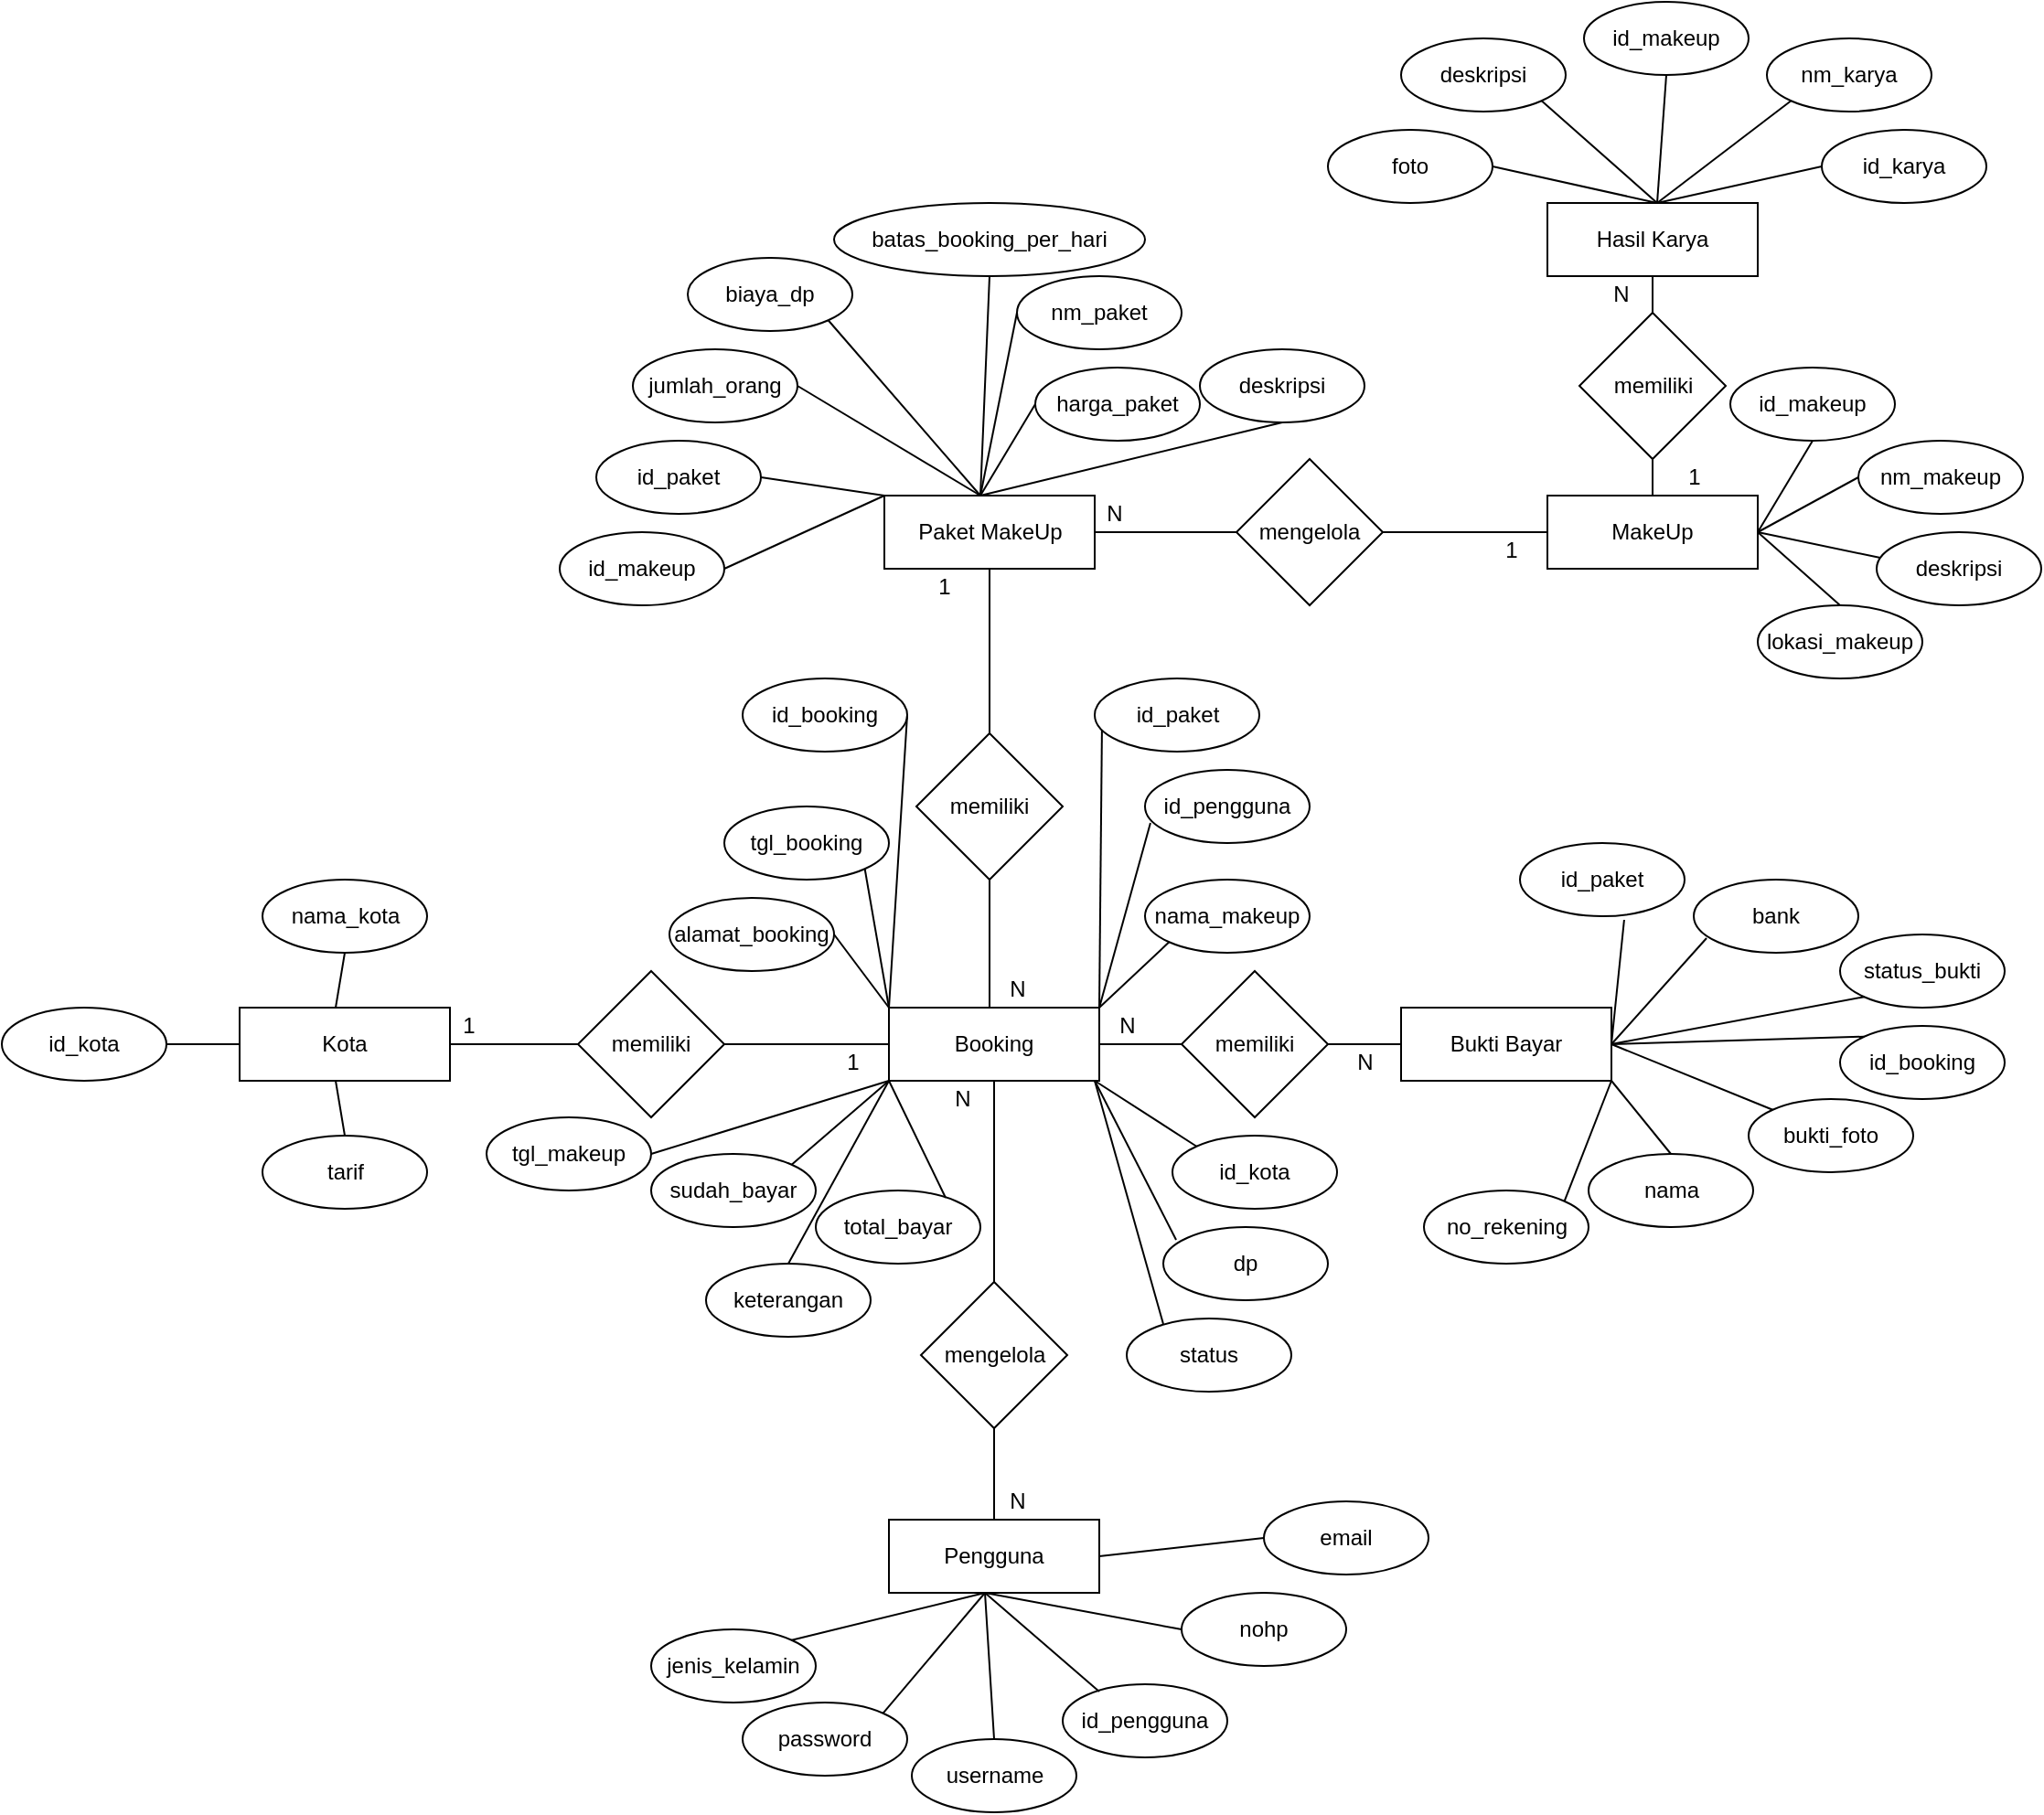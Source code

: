 <mxfile version="13.7.5" type="device"><diagram id="VYPRoS8NJ1x7LOCcrPBp" name="Page-1"><mxGraphModel dx="2272" dy="1930" grid="1" gridSize="10" guides="1" tooltips="1" connect="1" arrows="1" fold="1" page="1" pageScale="1" pageWidth="850" pageHeight="1100" math="0" shadow="0"><root><mxCell id="0"/><mxCell id="1" parent="0"/><mxCell id="ormYUMQunf3b5eI5ujfn-1" value="Pengguna" style="whiteSpace=wrap;html=1;" parent="1" vertex="1"><mxGeometry x="240" y="440" width="115" height="40" as="geometry"/></mxCell><mxCell id="ormYUMQunf3b5eI5ujfn-2" value="Booking" style="whiteSpace=wrap;html=1;" parent="1" vertex="1"><mxGeometry x="240" y="160" width="115" height="40" as="geometry"/></mxCell><mxCell id="ormYUMQunf3b5eI5ujfn-4" value="Paket MakeUp" style="whiteSpace=wrap;html=1;" parent="1" vertex="1"><mxGeometry x="237.5" y="-120" width="115" height="40" as="geometry"/></mxCell><mxCell id="ormYUMQunf3b5eI5ujfn-5" value="MakeUp" style="whiteSpace=wrap;html=1;" parent="1" vertex="1"><mxGeometry x="600" y="-120" width="115" height="40" as="geometry"/></mxCell><mxCell id="ormYUMQunf3b5eI5ujfn-7" value="Bukti Bayar" style="whiteSpace=wrap;html=1;" parent="1" vertex="1"><mxGeometry x="520" y="160" width="115" height="40" as="geometry"/></mxCell><mxCell id="ormYUMQunf3b5eI5ujfn-8" value="Hasil Karya" style="whiteSpace=wrap;html=1;" parent="1" vertex="1"><mxGeometry x="600" y="-280" width="115" height="40" as="geometry"/></mxCell><mxCell id="ormYUMQunf3b5eI5ujfn-9" value="Kota" style="whiteSpace=wrap;html=1;" parent="1" vertex="1"><mxGeometry x="-115" y="160" width="115" height="40" as="geometry"/></mxCell><mxCell id="ormYUMQunf3b5eI5ujfn-10" value="id_kota" style="ellipse;whiteSpace=wrap;html=1;" parent="1" vertex="1"><mxGeometry x="-245" y="160" width="90" height="40" as="geometry"/></mxCell><mxCell id="ormYUMQunf3b5eI5ujfn-11" value="nama_kota" style="ellipse;whiteSpace=wrap;html=1;" parent="1" vertex="1"><mxGeometry x="-102.5" y="90" width="90" height="40" as="geometry"/></mxCell><mxCell id="ormYUMQunf3b5eI5ujfn-12" value="tarif" style="ellipse;whiteSpace=wrap;html=1;" parent="1" vertex="1"><mxGeometry x="-102.5" y="230" width="90" height="40" as="geometry"/></mxCell><mxCell id="ormYUMQunf3b5eI5ujfn-13" value="id_booking" style="ellipse;whiteSpace=wrap;html=1;" parent="1" vertex="1"><mxGeometry x="160" y="-20" width="90" height="40" as="geometry"/></mxCell><mxCell id="ormYUMQunf3b5eI5ujfn-14" value="id_pengguna" style="ellipse;whiteSpace=wrap;html=1;" parent="1" vertex="1"><mxGeometry x="380" y="30" width="90" height="40" as="geometry"/></mxCell><mxCell id="ormYUMQunf3b5eI5ujfn-15" value="id_paket" style="ellipse;whiteSpace=wrap;html=1;" parent="1" vertex="1"><mxGeometry x="352.5" y="-20" width="90" height="40" as="geometry"/></mxCell><mxCell id="ormYUMQunf3b5eI5ujfn-16" value="tgl_booking" style="ellipse;whiteSpace=wrap;html=1;" parent="1" vertex="1"><mxGeometry x="150" y="50" width="90" height="40" as="geometry"/></mxCell><mxCell id="ormYUMQunf3b5eI5ujfn-17" value="tgl_makeup" style="ellipse;whiteSpace=wrap;html=1;" parent="1" vertex="1"><mxGeometry x="20" y="220" width="90" height="40" as="geometry"/></mxCell><mxCell id="ormYUMQunf3b5eI5ujfn-18" value="nama_makeup" style="ellipse;whiteSpace=wrap;html=1;" parent="1" vertex="1"><mxGeometry x="380" y="90" width="90" height="40" as="geometry"/></mxCell><mxCell id="ormYUMQunf3b5eI5ujfn-19" value="alamat_booking" style="ellipse;whiteSpace=wrap;html=1;" parent="1" vertex="1"><mxGeometry x="120" y="100" width="90" height="40" as="geometry"/></mxCell><mxCell id="ormYUMQunf3b5eI5ujfn-20" value="id_kota" style="ellipse;whiteSpace=wrap;html=1;" parent="1" vertex="1"><mxGeometry x="395" y="230" width="90" height="40" as="geometry"/></mxCell><mxCell id="ormYUMQunf3b5eI5ujfn-21" value="status" style="ellipse;whiteSpace=wrap;html=1;" parent="1" vertex="1"><mxGeometry x="370" y="330" width="90" height="40" as="geometry"/></mxCell><mxCell id="ormYUMQunf3b5eI5ujfn-24" value="keterangan" style="ellipse;whiteSpace=wrap;html=1;" parent="1" vertex="1"><mxGeometry x="140" y="300" width="90" height="40" as="geometry"/></mxCell><mxCell id="ormYUMQunf3b5eI5ujfn-25" value="total_bayar" style="ellipse;whiteSpace=wrap;html=1;" parent="1" vertex="1"><mxGeometry x="200" y="260" width="90" height="40" as="geometry"/></mxCell><mxCell id="ormYUMQunf3b5eI5ujfn-26" value="dp" style="ellipse;whiteSpace=wrap;html=1;" parent="1" vertex="1"><mxGeometry x="390" y="280" width="90" height="40" as="geometry"/></mxCell><mxCell id="ormYUMQunf3b5eI5ujfn-31" value="sudah_bayar" style="ellipse;whiteSpace=wrap;html=1;" parent="1" vertex="1"><mxGeometry x="110" y="240" width="90" height="40" as="geometry"/></mxCell><mxCell id="ormYUMQunf3b5eI5ujfn-32" value="id_paket" style="ellipse;whiteSpace=wrap;html=1;" parent="1" vertex="1"><mxGeometry x="585" y="70" width="90" height="40" as="geometry"/></mxCell><mxCell id="ormYUMQunf3b5eI5ujfn-33" value="id_booking" style="ellipse;whiteSpace=wrap;html=1;" parent="1" vertex="1"><mxGeometry x="760" y="170" width="90" height="40" as="geometry"/></mxCell><mxCell id="ormYUMQunf3b5eI5ujfn-34" value="nama" style="ellipse;whiteSpace=wrap;html=1;" parent="1" vertex="1"><mxGeometry x="622.5" y="240" width="90" height="40" as="geometry"/></mxCell><mxCell id="ormYUMQunf3b5eI5ujfn-35" value="no_rekening" style="ellipse;whiteSpace=wrap;html=1;" parent="1" vertex="1"><mxGeometry x="532.5" y="260" width="90" height="40" as="geometry"/></mxCell><mxCell id="ormYUMQunf3b5eI5ujfn-36" value="bank" style="ellipse;whiteSpace=wrap;html=1;" parent="1" vertex="1"><mxGeometry x="680" y="90" width="90" height="40" as="geometry"/></mxCell><mxCell id="ormYUMQunf3b5eI5ujfn-37" value="status_bukti" style="ellipse;whiteSpace=wrap;html=1;" parent="1" vertex="1"><mxGeometry x="760" y="120" width="90" height="40" as="geometry"/></mxCell><mxCell id="ormYUMQunf3b5eI5ujfn-38" value="bukti_foto" style="ellipse;whiteSpace=wrap;html=1;" parent="1" vertex="1"><mxGeometry x="710" y="210" width="90" height="40" as="geometry"/></mxCell><mxCell id="ormYUMQunf3b5eI5ujfn-39" value="id_karya" style="ellipse;whiteSpace=wrap;html=1;" parent="1" vertex="1"><mxGeometry x="750" y="-320" width="90" height="40" as="geometry"/></mxCell><mxCell id="ormYUMQunf3b5eI5ujfn-40" value="nm_karya" style="ellipse;whiteSpace=wrap;html=1;" parent="1" vertex="1"><mxGeometry x="720" y="-370" width="90" height="40" as="geometry"/></mxCell><mxCell id="ormYUMQunf3b5eI5ujfn-41" value="deskripsi" style="ellipse;whiteSpace=wrap;html=1;" parent="1" vertex="1"><mxGeometry x="520" y="-370" width="90" height="40" as="geometry"/></mxCell><mxCell id="ormYUMQunf3b5eI5ujfn-42" value="foto" style="ellipse;whiteSpace=wrap;html=1;" parent="1" vertex="1"><mxGeometry x="480" y="-320" width="90" height="40" as="geometry"/></mxCell><mxCell id="ormYUMQunf3b5eI5ujfn-43" value="id_makeup" style="ellipse;whiteSpace=wrap;html=1;" parent="1" vertex="1"><mxGeometry x="620" y="-390" width="90" height="40" as="geometry"/></mxCell><mxCell id="ormYUMQunf3b5eI5ujfn-47" value="id_makeup" style="ellipse;whiteSpace=wrap;html=1;" parent="1" vertex="1"><mxGeometry x="700" y="-190" width="90" height="40" as="geometry"/></mxCell><mxCell id="ormYUMQunf3b5eI5ujfn-48" value="nm_makeup" style="ellipse;whiteSpace=wrap;html=1;" parent="1" vertex="1"><mxGeometry x="770" y="-150" width="90" height="40" as="geometry"/></mxCell><mxCell id="ormYUMQunf3b5eI5ujfn-49" value="deskripsi" style="ellipse;whiteSpace=wrap;html=1;" parent="1" vertex="1"><mxGeometry x="780" y="-100" width="90" height="40" as="geometry"/></mxCell><mxCell id="ormYUMQunf3b5eI5ujfn-50" value="lokasi_makeup" style="ellipse;whiteSpace=wrap;html=1;" parent="1" vertex="1"><mxGeometry x="715" y="-60" width="90" height="40" as="geometry"/></mxCell><mxCell id="ormYUMQunf3b5eI5ujfn-51" value="id_makeup" style="ellipse;whiteSpace=wrap;html=1;" parent="1" vertex="1"><mxGeometry x="60" y="-100" width="90" height="40" as="geometry"/></mxCell><mxCell id="ormYUMQunf3b5eI5ujfn-52" value="id_paket" style="ellipse;whiteSpace=wrap;html=1;" parent="1" vertex="1"><mxGeometry x="80" y="-150" width="90" height="40" as="geometry"/></mxCell><mxCell id="ormYUMQunf3b5eI5ujfn-53" value="nm_paket" style="ellipse;whiteSpace=wrap;html=1;" parent="1" vertex="1"><mxGeometry x="310" y="-240" width="90" height="40" as="geometry"/></mxCell><mxCell id="ormYUMQunf3b5eI5ujfn-54" value="harga_paket" style="ellipse;whiteSpace=wrap;html=1;" parent="1" vertex="1"><mxGeometry x="320" y="-190" width="90" height="40" as="geometry"/></mxCell><mxCell id="ormYUMQunf3b5eI5ujfn-55" value="deskripsi" style="ellipse;whiteSpace=wrap;html=1;" parent="1" vertex="1"><mxGeometry x="410" y="-200" width="90" height="40" as="geometry"/></mxCell><mxCell id="ormYUMQunf3b5eI5ujfn-56" value="batas_booking_per_hari" style="ellipse;whiteSpace=wrap;html=1;" parent="1" vertex="1"><mxGeometry x="210" y="-280" width="170" height="40" as="geometry"/></mxCell><mxCell id="ormYUMQunf3b5eI5ujfn-57" value="biaya_dp" style="ellipse;whiteSpace=wrap;html=1;" parent="1" vertex="1"><mxGeometry x="130" y="-250" width="90" height="40" as="geometry"/></mxCell><mxCell id="ormYUMQunf3b5eI5ujfn-59" value="jumlah_orang" style="ellipse;whiteSpace=wrap;html=1;" parent="1" vertex="1"><mxGeometry x="100" y="-200" width="90" height="40" as="geometry"/></mxCell><mxCell id="ormYUMQunf3b5eI5ujfn-60" value="id_pengguna" style="ellipse;whiteSpace=wrap;html=1;" parent="1" vertex="1"><mxGeometry x="335" y="530" width="90" height="40" as="geometry"/></mxCell><mxCell id="ormYUMQunf3b5eI5ujfn-61" value="username" style="ellipse;whiteSpace=wrap;html=1;" parent="1" vertex="1"><mxGeometry x="252.5" y="560" width="90" height="40" as="geometry"/></mxCell><mxCell id="ormYUMQunf3b5eI5ujfn-63" value="password" style="ellipse;whiteSpace=wrap;html=1;" parent="1" vertex="1"><mxGeometry x="160" y="540" width="90" height="40" as="geometry"/></mxCell><mxCell id="ormYUMQunf3b5eI5ujfn-64" value="jenis_kelamin" style="ellipse;whiteSpace=wrap;html=1;" parent="1" vertex="1"><mxGeometry x="110" y="500" width="90" height="40" as="geometry"/></mxCell><mxCell id="ormYUMQunf3b5eI5ujfn-65" value="email" style="ellipse;whiteSpace=wrap;html=1;" parent="1" vertex="1"><mxGeometry x="445" y="430" width="90" height="40" as="geometry"/></mxCell><mxCell id="ormYUMQunf3b5eI5ujfn-66" value="nohp" style="ellipse;whiteSpace=wrap;html=1;" parent="1" vertex="1"><mxGeometry x="400" y="480" width="90" height="40" as="geometry"/></mxCell><mxCell id="je4OdULmY3UV7UyE161Y-1" value="" style="endArrow=none;html=1;entryX=0;entryY=0.5;entryDx=0;entryDy=0;exitX=1;exitY=0.5;exitDx=0;exitDy=0;" parent="1" source="ormYUMQunf3b5eI5ujfn-9" target="ormYUMQunf3b5eI5ujfn-2" edge="1"><mxGeometry width="50" height="50" relative="1" as="geometry"><mxPoint x="140" y="200" as="sourcePoint"/><mxPoint x="190" y="150" as="targetPoint"/></mxGeometry></mxCell><mxCell id="je4OdULmY3UV7UyE161Y-3" value="" style="endArrow=none;html=1;entryX=0.5;entryY=1;entryDx=0;entryDy=0;" parent="1" target="ormYUMQunf3b5eI5ujfn-4" edge="1"><mxGeometry width="50" height="50" relative="1" as="geometry"><mxPoint x="295" y="160" as="sourcePoint"/><mxPoint x="340" y="110" as="targetPoint"/></mxGeometry></mxCell><mxCell id="je4OdULmY3UV7UyE161Y-4" value="" style="endArrow=none;html=1;entryX=0;entryY=0.5;entryDx=0;entryDy=0;exitX=1;exitY=0.5;exitDx=0;exitDy=0;" parent="1" source="-c_9eSzKfTVPcemxY_Pt-3" target="ormYUMQunf3b5eI5ujfn-7" edge="1"><mxGeometry width="50" height="50" relative="1" as="geometry"><mxPoint x="355" y="190" as="sourcePoint"/><mxPoint x="405" y="140" as="targetPoint"/></mxGeometry></mxCell><mxCell id="je4OdULmY3UV7UyE161Y-5" value="" style="endArrow=none;html=1;entryX=0;entryY=0.5;entryDx=0;entryDy=0;" parent="1" target="ormYUMQunf3b5eI5ujfn-5" edge="1"><mxGeometry width="50" height="50" relative="1" as="geometry"><mxPoint x="352.5" y="-100" as="sourcePoint"/><mxPoint x="402.5" y="-150" as="targetPoint"/></mxGeometry></mxCell><mxCell id="je4OdULmY3UV7UyE161Y-6" value="" style="endArrow=none;html=1;entryX=0.5;entryY=1;entryDx=0;entryDy=0;exitX=0.5;exitY=0;exitDx=0;exitDy=0;" parent="1" source="ormYUMQunf3b5eI5ujfn-1" target="ormYUMQunf3b5eI5ujfn-2" edge="1"><mxGeometry width="50" height="50" relative="1" as="geometry"><mxPoint x="292.5" y="480" as="sourcePoint"/><mxPoint x="342.5" y="430" as="targetPoint"/></mxGeometry></mxCell><mxCell id="je4OdULmY3UV7UyE161Y-7" value="" style="endArrow=none;html=1;entryX=0.5;entryY=1;entryDx=0;entryDy=0;exitX=0.5;exitY=0;exitDx=0;exitDy=0;" parent="1" source="-c_9eSzKfTVPcemxY_Pt-7" target="ormYUMQunf3b5eI5ujfn-8" edge="1"><mxGeometry width="50" height="50" relative="1" as="geometry"><mxPoint x="662.5" y="-120" as="sourcePoint"/><mxPoint x="712.5" y="-170" as="targetPoint"/></mxGeometry></mxCell><mxCell id="je4OdULmY3UV7UyE161Y-8" value="" style="endArrow=none;html=1;entryX=0.5;entryY=1;entryDx=0;entryDy=0;" parent="1" target="ormYUMQunf3b5eI5ujfn-11" edge="1"><mxGeometry width="50" height="50" relative="1" as="geometry"><mxPoint x="-62.5" y="160" as="sourcePoint"/><mxPoint x="-12.5" y="110" as="targetPoint"/></mxGeometry></mxCell><mxCell id="je4OdULmY3UV7UyE161Y-9" value="" style="endArrow=none;html=1;entryX=1;entryY=0.5;entryDx=0;entryDy=0;" parent="1" target="ormYUMQunf3b5eI5ujfn-10" edge="1"><mxGeometry width="50" height="50" relative="1" as="geometry"><mxPoint x="-115" y="180" as="sourcePoint"/><mxPoint x="-65" y="130" as="targetPoint"/></mxGeometry></mxCell><mxCell id="je4OdULmY3UV7UyE161Y-10" value="" style="endArrow=none;html=1;entryX=0.5;entryY=0;entryDx=0;entryDy=0;" parent="1" target="ormYUMQunf3b5eI5ujfn-12" edge="1"><mxGeometry width="50" height="50" relative="1" as="geometry"><mxPoint x="-62.5" y="200" as="sourcePoint"/><mxPoint x="-65" y="220" as="targetPoint"/></mxGeometry></mxCell><mxCell id="je4OdULmY3UV7UyE161Y-11" value="" style="endArrow=none;html=1;entryX=1;entryY=0.5;entryDx=0;entryDy=0;" parent="1" target="ormYUMQunf3b5eI5ujfn-19" edge="1"><mxGeometry width="50" height="50" relative="1" as="geometry"><mxPoint x="240" y="160" as="sourcePoint"/><mxPoint x="290" y="110" as="targetPoint"/></mxGeometry></mxCell><mxCell id="je4OdULmY3UV7UyE161Y-12" value="" style="endArrow=none;html=1;entryX=1;entryY=1;entryDx=0;entryDy=0;" parent="1" target="ormYUMQunf3b5eI5ujfn-16" edge="1"><mxGeometry width="50" height="50" relative="1" as="geometry"><mxPoint x="240" y="160" as="sourcePoint"/><mxPoint x="210" y="120" as="targetPoint"/></mxGeometry></mxCell><mxCell id="je4OdULmY3UV7UyE161Y-13" value="" style="endArrow=none;html=1;entryX=1;entryY=0.5;entryDx=0;entryDy=0;" parent="1" target="ormYUMQunf3b5eI5ujfn-13" edge="1"><mxGeometry width="50" height="50" relative="1" as="geometry"><mxPoint x="240" y="160" as="sourcePoint"/><mxPoint x="226.82" y="84.142" as="targetPoint"/></mxGeometry></mxCell><mxCell id="je4OdULmY3UV7UyE161Y-14" value="" style="endArrow=none;html=1;entryX=0;entryY=1;entryDx=0;entryDy=0;" parent="1" target="ormYUMQunf3b5eI5ujfn-18" edge="1"><mxGeometry width="50" height="50" relative="1" as="geometry"><mxPoint x="355" y="160" as="sourcePoint"/><mxPoint x="405" y="110" as="targetPoint"/></mxGeometry></mxCell><mxCell id="je4OdULmY3UV7UyE161Y-15" value="" style="endArrow=none;html=1;entryX=0.033;entryY=0.725;entryDx=0;entryDy=0;entryPerimeter=0;" parent="1" target="ormYUMQunf3b5eI5ujfn-14" edge="1"><mxGeometry width="50" height="50" relative="1" as="geometry"><mxPoint x="355" y="160" as="sourcePoint"/><mxPoint x="368.18" y="134.142" as="targetPoint"/></mxGeometry></mxCell><mxCell id="je4OdULmY3UV7UyE161Y-16" value="" style="endArrow=none;html=1;entryX=0.044;entryY=0.7;entryDx=0;entryDy=0;entryPerimeter=0;" parent="1" target="ormYUMQunf3b5eI5ujfn-15" edge="1"><mxGeometry width="50" height="50" relative="1" as="geometry"><mxPoint x="355" y="160" as="sourcePoint"/><mxPoint x="337.97" y="79" as="targetPoint"/></mxGeometry></mxCell><mxCell id="je4OdULmY3UV7UyE161Y-17" value="" style="endArrow=none;html=1;entryX=1;entryY=0.5;entryDx=0;entryDy=0;" parent="1" target="ormYUMQunf3b5eI5ujfn-17" edge="1"><mxGeometry width="50" height="50" relative="1" as="geometry"><mxPoint x="240" y="200" as="sourcePoint"/><mxPoint x="290" y="150" as="targetPoint"/></mxGeometry></mxCell><mxCell id="je4OdULmY3UV7UyE161Y-18" value="" style="endArrow=none;html=1;entryX=1;entryY=0;entryDx=0;entryDy=0;" parent="1" target="ormYUMQunf3b5eI5ujfn-31" edge="1"><mxGeometry width="50" height="50" relative="1" as="geometry"><mxPoint x="240" y="200" as="sourcePoint"/><mxPoint x="140" y="220" as="targetPoint"/></mxGeometry></mxCell><mxCell id="je4OdULmY3UV7UyE161Y-19" value="" style="endArrow=none;html=1;entryX=0.5;entryY=0;entryDx=0;entryDy=0;" parent="1" target="ormYUMQunf3b5eI5ujfn-24" edge="1"><mxGeometry width="50" height="50" relative="1" as="geometry"><mxPoint x="240" y="200" as="sourcePoint"/><mxPoint x="186.82" y="245.858" as="targetPoint"/></mxGeometry></mxCell><mxCell id="je4OdULmY3UV7UyE161Y-20" value="" style="endArrow=none;html=1;entryX=0.789;entryY=0.1;entryDx=0;entryDy=0;entryPerimeter=0;" parent="1" target="ormYUMQunf3b5eI5ujfn-25" edge="1"><mxGeometry width="50" height="50" relative="1" as="geometry"><mxPoint x="240" y="200" as="sourcePoint"/><mxPoint x="205" y="290" as="targetPoint"/></mxGeometry></mxCell><mxCell id="je4OdULmY3UV7UyE161Y-21" value="" style="endArrow=none;html=1;entryX=0;entryY=0;entryDx=0;entryDy=0;" parent="1" target="ormYUMQunf3b5eI5ujfn-20" edge="1"><mxGeometry width="50" height="50" relative="1" as="geometry"><mxPoint x="352.5" y="200" as="sourcePoint"/><mxPoint x="402.5" y="150" as="targetPoint"/></mxGeometry></mxCell><mxCell id="je4OdULmY3UV7UyE161Y-22" value="" style="endArrow=none;html=1;entryX=0.078;entryY=0.175;entryDx=0;entryDy=0;entryPerimeter=0;" parent="1" target="ormYUMQunf3b5eI5ujfn-26" edge="1"><mxGeometry width="50" height="50" relative="1" as="geometry"><mxPoint x="352.5" y="200" as="sourcePoint"/><mxPoint x="393.18" y="245.858" as="targetPoint"/></mxGeometry></mxCell><mxCell id="je4OdULmY3UV7UyE161Y-23" value="" style="endArrow=none;html=1;entryX=0.222;entryY=0.075;entryDx=0;entryDy=0;entryPerimeter=0;" parent="1" target="ormYUMQunf3b5eI5ujfn-21" edge="1"><mxGeometry width="50" height="50" relative="1" as="geometry"><mxPoint x="352.5" y="200" as="sourcePoint"/><mxPoint x="367.02" y="297" as="targetPoint"/></mxGeometry></mxCell><mxCell id="je4OdULmY3UV7UyE161Y-24" value="" style="endArrow=none;html=1;entryX=1;entryY=0;entryDx=0;entryDy=0;" parent="1" target="ormYUMQunf3b5eI5ujfn-64" edge="1"><mxGeometry width="50" height="50" relative="1" as="geometry"><mxPoint x="292.5" y="480" as="sourcePoint"/><mxPoint x="342.5" y="430" as="targetPoint"/></mxGeometry></mxCell><mxCell id="je4OdULmY3UV7UyE161Y-25" value="" style="endArrow=none;html=1;entryX=1;entryY=0;entryDx=0;entryDy=0;" parent="1" target="ormYUMQunf3b5eI5ujfn-63" edge="1"><mxGeometry width="50" height="50" relative="1" as="geometry"><mxPoint x="292.5" y="480" as="sourcePoint"/><mxPoint x="202.97" y="513" as="targetPoint"/></mxGeometry></mxCell><mxCell id="je4OdULmY3UV7UyE161Y-26" value="" style="endArrow=none;html=1;entryX=0.5;entryY=0;entryDx=0;entryDy=0;" parent="1" edge="1"><mxGeometry width="50" height="50" relative="1" as="geometry"><mxPoint x="292.5" y="480" as="sourcePoint"/><mxPoint x="297.5" y="560" as="targetPoint"/></mxGeometry></mxCell><mxCell id="je4OdULmY3UV7UyE161Y-27" value="" style="endArrow=none;html=1;entryX=0.222;entryY=0.1;entryDx=0;entryDy=0;entryPerimeter=0;" parent="1" target="ormYUMQunf3b5eI5ujfn-60" edge="1"><mxGeometry width="50" height="50" relative="1" as="geometry"><mxPoint x="292.5" y="480" as="sourcePoint"/><mxPoint x="186.82" y="505.858" as="targetPoint"/></mxGeometry></mxCell><mxCell id="je4OdULmY3UV7UyE161Y-28" value="" style="endArrow=none;html=1;entryX=0;entryY=0.5;entryDx=0;entryDy=0;" parent="1" target="ormYUMQunf3b5eI5ujfn-66" edge="1"><mxGeometry width="50" height="50" relative="1" as="geometry"><mxPoint x="292.5" y="480" as="sourcePoint"/><mxPoint x="354.98" y="534" as="targetPoint"/></mxGeometry></mxCell><mxCell id="je4OdULmY3UV7UyE161Y-29" value="" style="endArrow=none;html=1;entryX=0;entryY=0.5;entryDx=0;entryDy=0;" parent="1" target="ormYUMQunf3b5eI5ujfn-65" edge="1"><mxGeometry width="50" height="50" relative="1" as="geometry"><mxPoint x="355" y="460" as="sourcePoint"/><mxPoint x="405" y="410" as="targetPoint"/></mxGeometry></mxCell><mxCell id="je4OdULmY3UV7UyE161Y-30" value="" style="endArrow=none;html=1;entryX=0.5;entryY=1;entryDx=0;entryDy=0;" parent="1" target="ormYUMQunf3b5eI5ujfn-56" edge="1"><mxGeometry width="50" height="50" relative="1" as="geometry"><mxPoint x="290" y="-120" as="sourcePoint"/><mxPoint x="340" y="-170" as="targetPoint"/></mxGeometry></mxCell><mxCell id="je4OdULmY3UV7UyE161Y-31" value="" style="endArrow=none;html=1;entryX=0;entryY=0.5;entryDx=0;entryDy=0;" parent="1" target="ormYUMQunf3b5eI5ujfn-53" edge="1"><mxGeometry width="50" height="50" relative="1" as="geometry"><mxPoint x="290" y="-120" as="sourcePoint"/><mxPoint x="295" y="-240" as="targetPoint"/></mxGeometry></mxCell><mxCell id="je4OdULmY3UV7UyE161Y-32" value="" style="endArrow=none;html=1;entryX=0;entryY=0.5;entryDx=0;entryDy=0;" parent="1" target="ormYUMQunf3b5eI5ujfn-54" edge="1"><mxGeometry width="50" height="50" relative="1" as="geometry"><mxPoint x="290" y="-120" as="sourcePoint"/><mxPoint x="383.96" y="-218" as="targetPoint"/></mxGeometry></mxCell><mxCell id="je4OdULmY3UV7UyE161Y-33" value="" style="endArrow=none;html=1;entryX=0.5;entryY=1;entryDx=0;entryDy=0;" parent="1" target="ormYUMQunf3b5eI5ujfn-55" edge="1"><mxGeometry width="50" height="50" relative="1" as="geometry"><mxPoint x="290" y="-120" as="sourcePoint"/><mxPoint x="410" y="-180" as="targetPoint"/></mxGeometry></mxCell><mxCell id="je4OdULmY3UV7UyE161Y-34" value="" style="endArrow=none;html=1;entryX=1;entryY=1;entryDx=0;entryDy=0;" parent="1" target="ormYUMQunf3b5eI5ujfn-57" edge="1"><mxGeometry width="50" height="50" relative="1" as="geometry"><mxPoint x="290" y="-120" as="sourcePoint"/><mxPoint x="380" y="-230" as="targetPoint"/></mxGeometry></mxCell><mxCell id="je4OdULmY3UV7UyE161Y-35" value="" style="endArrow=none;html=1;entryX=1;entryY=0.5;entryDx=0;entryDy=0;" parent="1" target="ormYUMQunf3b5eI5ujfn-59" edge="1"><mxGeometry width="50" height="50" relative="1" as="geometry"><mxPoint x="290" y="-120" as="sourcePoint"/><mxPoint x="206.82" y="-215.858" as="targetPoint"/></mxGeometry></mxCell><mxCell id="je4OdULmY3UV7UyE161Y-36" value="" style="endArrow=none;html=1;entryX=1;entryY=0.5;entryDx=0;entryDy=0;exitX=0;exitY=0;exitDx=0;exitDy=0;" parent="1" source="ormYUMQunf3b5eI5ujfn-4" target="ormYUMQunf3b5eI5ujfn-52" edge="1"><mxGeometry width="50" height="50" relative="1" as="geometry"><mxPoint x="290" y="-120" as="sourcePoint"/><mxPoint x="190" y="-180" as="targetPoint"/></mxGeometry></mxCell><mxCell id="je4OdULmY3UV7UyE161Y-37" value="" style="endArrow=none;html=1;exitX=1;exitY=0.5;exitDx=0;exitDy=0;entryX=0;entryY=0;entryDx=0;entryDy=0;" parent="1" source="ormYUMQunf3b5eI5ujfn-51" target="ormYUMQunf3b5eI5ujfn-4" edge="1"><mxGeometry width="50" height="50" relative="1" as="geometry"><mxPoint x="187.5" y="-30" as="sourcePoint"/><mxPoint x="237.5" y="-80" as="targetPoint"/></mxGeometry></mxCell><mxCell id="je4OdULmY3UV7UyE161Y-38" value="" style="endArrow=none;html=1;entryX=0.633;entryY=1.05;entryDx=0;entryDy=0;entryPerimeter=0;" parent="1" target="ormYUMQunf3b5eI5ujfn-32" edge="1"><mxGeometry width="50" height="50" relative="1" as="geometry"><mxPoint x="635" y="180" as="sourcePoint"/><mxPoint x="685" y="130" as="targetPoint"/></mxGeometry></mxCell><mxCell id="je4OdULmY3UV7UyE161Y-39" value="" style="endArrow=none;html=1;entryX=0.078;entryY=0.8;entryDx=0;entryDy=0;entryPerimeter=0;" parent="1" target="ormYUMQunf3b5eI5ujfn-36" edge="1"><mxGeometry width="50" height="50" relative="1" as="geometry"><mxPoint x="635" y="180" as="sourcePoint"/><mxPoint x="641.97" y="112" as="targetPoint"/></mxGeometry></mxCell><mxCell id="je4OdULmY3UV7UyE161Y-40" value="" style="endArrow=none;html=1;entryX=0;entryY=1;entryDx=0;entryDy=0;" parent="1" target="ormYUMQunf3b5eI5ujfn-37" edge="1"><mxGeometry width="50" height="50" relative="1" as="geometry"><mxPoint x="635" y="180" as="sourcePoint"/><mxPoint x="687.02" y="122" as="targetPoint"/></mxGeometry></mxCell><mxCell id="je4OdULmY3UV7UyE161Y-41" value="" style="endArrow=none;html=1;entryX=0;entryY=0;entryDx=0;entryDy=0;" parent="1" target="ormYUMQunf3b5eI5ujfn-33" edge="1"><mxGeometry width="50" height="50" relative="1" as="geometry"><mxPoint x="635" y="180" as="sourcePoint"/><mxPoint x="773.18" y="154.142" as="targetPoint"/></mxGeometry></mxCell><mxCell id="je4OdULmY3UV7UyE161Y-42" value="" style="endArrow=none;html=1;entryX=0;entryY=0;entryDx=0;entryDy=0;" parent="1" target="ormYUMQunf3b5eI5ujfn-38" edge="1"><mxGeometry width="50" height="50" relative="1" as="geometry"><mxPoint x="635" y="180" as="sourcePoint"/><mxPoint x="773.18" y="175.858" as="targetPoint"/></mxGeometry></mxCell><mxCell id="je4OdULmY3UV7UyE161Y-43" value="" style="endArrow=none;html=1;entryX=0.5;entryY=0;entryDx=0;entryDy=0;exitX=1;exitY=1;exitDx=0;exitDy=0;" parent="1" source="ormYUMQunf3b5eI5ujfn-7" target="ormYUMQunf3b5eI5ujfn-34" edge="1"><mxGeometry width="50" height="50" relative="1" as="geometry"><mxPoint x="635" y="180" as="sourcePoint"/><mxPoint x="729.98" y="210" as="targetPoint"/></mxGeometry></mxCell><mxCell id="je4OdULmY3UV7UyE161Y-44" value="" style="endArrow=none;html=1;entryX=1;entryY=0;entryDx=0;entryDy=0;exitX=1;exitY=1;exitDx=0;exitDy=0;" parent="1" source="ormYUMQunf3b5eI5ujfn-7" target="ormYUMQunf3b5eI5ujfn-35" edge="1"><mxGeometry width="50" height="50" relative="1" as="geometry"><mxPoint x="635" y="180" as="sourcePoint"/><mxPoint x="681.99" y="238" as="targetPoint"/></mxGeometry></mxCell><mxCell id="je4OdULmY3UV7UyE161Y-45" value="" style="endArrow=none;html=1;entryX=0.5;entryY=1;entryDx=0;entryDy=0;" parent="1" target="ormYUMQunf3b5eI5ujfn-47" edge="1"><mxGeometry width="50" height="50" relative="1" as="geometry"><mxPoint x="715" y="-100" as="sourcePoint"/><mxPoint x="765" y="-150" as="targetPoint"/></mxGeometry></mxCell><mxCell id="je4OdULmY3UV7UyE161Y-46" value="" style="endArrow=none;html=1;entryX=0;entryY=0.5;entryDx=0;entryDy=0;" parent="1" target="ormYUMQunf3b5eI5ujfn-48" edge="1"><mxGeometry width="50" height="50" relative="1" as="geometry"><mxPoint x="715" y="-100" as="sourcePoint"/><mxPoint x="745" y="-150" as="targetPoint"/></mxGeometry></mxCell><mxCell id="je4OdULmY3UV7UyE161Y-47" value="" style="endArrow=none;html=1;entryX=0.022;entryY=0.35;entryDx=0;entryDy=0;entryPerimeter=0;" parent="1" target="ormYUMQunf3b5eI5ujfn-49" edge="1"><mxGeometry width="50" height="50" relative="1" as="geometry"><mxPoint x="715" y="-100" as="sourcePoint"/><mxPoint x="770" y="-130" as="targetPoint"/></mxGeometry></mxCell><mxCell id="je4OdULmY3UV7UyE161Y-48" value="" style="endArrow=none;html=1;entryX=0.5;entryY=0;entryDx=0;entryDy=0;" parent="1" target="ormYUMQunf3b5eI5ujfn-50" edge="1"><mxGeometry width="50" height="50" relative="1" as="geometry"><mxPoint x="715" y="-100" as="sourcePoint"/><mxPoint x="781.98" y="-86" as="targetPoint"/></mxGeometry></mxCell><mxCell id="je4OdULmY3UV7UyE161Y-49" value="" style="endArrow=none;html=1;entryX=0.5;entryY=1;entryDx=0;entryDy=0;" parent="1" target="ormYUMQunf3b5eI5ujfn-43" edge="1"><mxGeometry width="50" height="50" relative="1" as="geometry"><mxPoint x="660" y="-280" as="sourcePoint"/><mxPoint x="710" y="-330" as="targetPoint"/></mxGeometry></mxCell><mxCell id="je4OdULmY3UV7UyE161Y-50" value="" style="endArrow=none;html=1;entryX=1;entryY=0.5;entryDx=0;entryDy=0;" parent="1" target="ormYUMQunf3b5eI5ujfn-42" edge="1"><mxGeometry width="50" height="50" relative="1" as="geometry"><mxPoint x="660" y="-280" as="sourcePoint"/><mxPoint x="665" y="-350" as="targetPoint"/></mxGeometry></mxCell><mxCell id="je4OdULmY3UV7UyE161Y-51" value="" style="endArrow=none;html=1;entryX=1;entryY=1;entryDx=0;entryDy=0;" parent="1" target="ormYUMQunf3b5eI5ujfn-41" edge="1"><mxGeometry width="50" height="50" relative="1" as="geometry"><mxPoint x="660" y="-280" as="sourcePoint"/><mxPoint x="570" y="-300" as="targetPoint"/></mxGeometry></mxCell><mxCell id="je4OdULmY3UV7UyE161Y-52" value="" style="endArrow=none;html=1;entryX=0;entryY=1;entryDx=0;entryDy=0;" parent="1" target="ormYUMQunf3b5eI5ujfn-40" edge="1"><mxGeometry width="50" height="50" relative="1" as="geometry"><mxPoint x="660" y="-280" as="sourcePoint"/><mxPoint x="596.82" y="-335.858" as="targetPoint"/></mxGeometry></mxCell><mxCell id="je4OdULmY3UV7UyE161Y-53" value="" style="endArrow=none;html=1;entryX=0;entryY=0.5;entryDx=0;entryDy=0;" parent="1" target="ormYUMQunf3b5eI5ujfn-39" edge="1"><mxGeometry width="50" height="50" relative="1" as="geometry"><mxPoint x="660" y="-280" as="sourcePoint"/><mxPoint x="733.18" y="-335.858" as="targetPoint"/></mxGeometry></mxCell><mxCell id="je4OdULmY3UV7UyE161Y-54" value="1" style="text;html=1;align=center;verticalAlign=middle;resizable=0;points=[];autosize=1;" parent="1" vertex="1"><mxGeometry x="260" y="-80" width="20" height="20" as="geometry"/></mxCell><mxCell id="je4OdULmY3UV7UyE161Y-55" value="N" style="text;html=1;align=center;verticalAlign=middle;resizable=0;points=[];autosize=1;" parent="1" vertex="1"><mxGeometry x="300" y="140" width="20" height="20" as="geometry"/></mxCell><mxCell id="je4OdULmY3UV7UyE161Y-56" value="1" style="text;html=1;align=center;verticalAlign=middle;resizable=0;points=[];autosize=1;" parent="1" vertex="1"><mxGeometry y="160" width="20" height="20" as="geometry"/></mxCell><mxCell id="je4OdULmY3UV7UyE161Y-57" value="1" style="text;html=1;align=center;verticalAlign=middle;resizable=0;points=[];autosize=1;" parent="1" vertex="1"><mxGeometry x="210" y="180" width="20" height="20" as="geometry"/></mxCell><mxCell id="je4OdULmY3UV7UyE161Y-58" value="N" style="text;html=1;align=center;verticalAlign=middle;resizable=0;points=[];autosize=1;" parent="1" vertex="1"><mxGeometry x="360" y="160" width="20" height="20" as="geometry"/></mxCell><mxCell id="je4OdULmY3UV7UyE161Y-59" value="N" style="text;html=1;align=center;verticalAlign=middle;resizable=0;points=[];autosize=1;" parent="1" vertex="1"><mxGeometry x="490" y="180" width="20" height="20" as="geometry"/></mxCell><mxCell id="je4OdULmY3UV7UyE161Y-60" value="1" style="text;html=1;align=center;verticalAlign=middle;resizable=0;points=[];autosize=1;" parent="1" vertex="1"><mxGeometry x="570" y="-100" width="20" height="20" as="geometry"/></mxCell><mxCell id="je4OdULmY3UV7UyE161Y-61" value="N" style="text;html=1;align=center;verticalAlign=middle;resizable=0;points=[];autosize=1;" parent="1" vertex="1"><mxGeometry x="352.5" y="-120" width="20" height="20" as="geometry"/></mxCell><mxCell id="je4OdULmY3UV7UyE161Y-62" value="N" style="text;html=1;align=center;verticalAlign=middle;resizable=0;points=[];autosize=1;" parent="1" vertex="1"><mxGeometry x="630" y="-240" width="20" height="20" as="geometry"/></mxCell><mxCell id="je4OdULmY3UV7UyE161Y-63" value="1" style="text;html=1;align=center;verticalAlign=middle;resizable=0;points=[];autosize=1;" parent="1" vertex="1"><mxGeometry x="670" y="-140" width="20" height="20" as="geometry"/></mxCell><mxCell id="je4OdULmY3UV7UyE161Y-64" value="N" style="text;html=1;align=center;verticalAlign=middle;resizable=0;points=[];autosize=1;" parent="1" vertex="1"><mxGeometry x="270" y="200" width="20" height="20" as="geometry"/></mxCell><mxCell id="je4OdULmY3UV7UyE161Y-65" value="N" style="text;html=1;align=center;verticalAlign=middle;resizable=0;points=[];autosize=1;" parent="1" vertex="1"><mxGeometry x="300" y="420" width="20" height="20" as="geometry"/></mxCell><mxCell id="-c_9eSzKfTVPcemxY_Pt-2" value="memiliki" style="rhombus;whiteSpace=wrap;html=1;" vertex="1" parent="1"><mxGeometry x="70" y="140" width="80" height="80" as="geometry"/></mxCell><mxCell id="-c_9eSzKfTVPcemxY_Pt-3" value="memiliki" style="rhombus;whiteSpace=wrap;html=1;" vertex="1" parent="1"><mxGeometry x="400" y="140" width="80" height="80" as="geometry"/></mxCell><mxCell id="-c_9eSzKfTVPcemxY_Pt-4" value="" style="endArrow=none;html=1;entryX=0;entryY=0.5;entryDx=0;entryDy=0;exitX=1;exitY=0.5;exitDx=0;exitDy=0;" edge="1" parent="1" source="ormYUMQunf3b5eI5ujfn-2" target="-c_9eSzKfTVPcemxY_Pt-3"><mxGeometry width="50" height="50" relative="1" as="geometry"><mxPoint x="355" y="180" as="sourcePoint"/><mxPoint x="520" y="180" as="targetPoint"/></mxGeometry></mxCell><mxCell id="-c_9eSzKfTVPcemxY_Pt-5" value="memiliki" style="rhombus;whiteSpace=wrap;html=1;" vertex="1" parent="1"><mxGeometry x="255" y="10" width="80" height="80" as="geometry"/></mxCell><mxCell id="-c_9eSzKfTVPcemxY_Pt-6" value="mengelola" style="rhombus;whiteSpace=wrap;html=1;" vertex="1" parent="1"><mxGeometry x="430" y="-140" width="80" height="80" as="geometry"/></mxCell><mxCell id="-c_9eSzKfTVPcemxY_Pt-7" value="memiliki" style="rhombus;whiteSpace=wrap;html=1;" vertex="1" parent="1"><mxGeometry x="617.5" y="-220" width="80" height="80" as="geometry"/></mxCell><mxCell id="-c_9eSzKfTVPcemxY_Pt-8" value="" style="endArrow=none;html=1;entryX=0.5;entryY=1;entryDx=0;entryDy=0;exitX=0.5;exitY=0;exitDx=0;exitDy=0;" edge="1" parent="1" source="ormYUMQunf3b5eI5ujfn-5" target="-c_9eSzKfTVPcemxY_Pt-7"><mxGeometry width="50" height="50" relative="1" as="geometry"><mxPoint x="657.5" y="-120" as="sourcePoint"/><mxPoint x="657.5" y="-240" as="targetPoint"/></mxGeometry></mxCell><mxCell id="-c_9eSzKfTVPcemxY_Pt-9" value="mengelola" style="rhombus;whiteSpace=wrap;html=1;" vertex="1" parent="1"><mxGeometry x="257.5" y="310" width="80" height="80" as="geometry"/></mxCell></root></mxGraphModel></diagram></mxfile>